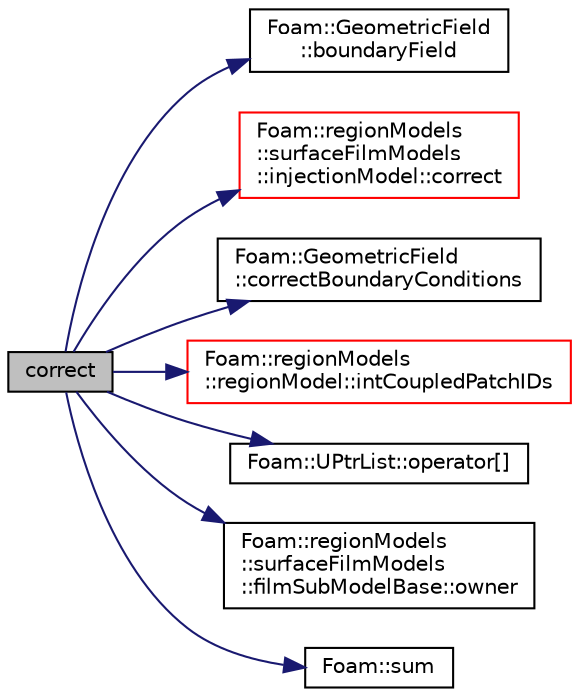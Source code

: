 digraph "correct"
{
  bgcolor="transparent";
  edge [fontname="Helvetica",fontsize="10",labelfontname="Helvetica",labelfontsize="10"];
  node [fontname="Helvetica",fontsize="10",shape=record];
  rankdir="LR";
  Node340 [label="correct",height=0.2,width=0.4,color="black", fillcolor="grey75", style="filled", fontcolor="black"];
  Node340 -> Node341 [color="midnightblue",fontsize="10",style="solid",fontname="Helvetica"];
  Node341 [label="Foam::GeometricField\l::boundaryField",height=0.2,width=0.4,color="black",URL="$a23249.html#a9ff7de36fba06b4f4f77a75142ad72b6",tooltip="Return const-reference to the boundary field. "];
  Node340 -> Node342 [color="midnightblue",fontsize="10",style="solid",fontname="Helvetica"];
  Node342 [label="Foam::regionModels\l::surfaceFilmModels\l::injectionModel::correct",height=0.2,width=0.4,color="red",URL="$a30181.html#a3ae44b28050c3aa494c1d8e18cf618c1",tooltip="Correct. "];
  Node340 -> Node370 [color="midnightblue",fontsize="10",style="solid",fontname="Helvetica"];
  Node370 [label="Foam::GeometricField\l::correctBoundaryConditions",height=0.2,width=0.4,color="black",URL="$a23249.html#acaf6878ef900e593c4b20812f1b567d6",tooltip="Correct boundary field. "];
  Node340 -> Node371 [color="midnightblue",fontsize="10",style="solid",fontname="Helvetica"];
  Node371 [label="Foam::regionModels\l::regionModel::intCoupledPatchIDs",height=0.2,width=0.4,color="red",URL="$a30073.html#aecf92ee7f756d6e3c713b358b054c10c",tooltip="Return the list of patch IDs internally coupled with the. "];
  Node340 -> Node373 [color="midnightblue",fontsize="10",style="solid",fontname="Helvetica"];
  Node373 [label="Foam::UPtrList::operator[]",height=0.2,width=0.4,color="black",URL="$a27101.html#a92eab3a97cd59afdf63a26b0a90642a9",tooltip="Return element const reference. "];
  Node340 -> Node374 [color="midnightblue",fontsize="10",style="solid",fontname="Helvetica"];
  Node374 [label="Foam::regionModels\l::surfaceFilmModels\l::filmSubModelBase::owner",height=0.2,width=0.4,color="black",URL="$a30125.html#a9002aeea87356bb78bf0dabcf1f745d8",tooltip="Return const access to the owner surface film model. "];
  Node340 -> Node375 [color="midnightblue",fontsize="10",style="solid",fontname="Helvetica"];
  Node375 [label="Foam::sum",height=0.2,width=0.4,color="black",URL="$a21851.html#a3d8733143aad0e03b300186ab4bef137"];
}
